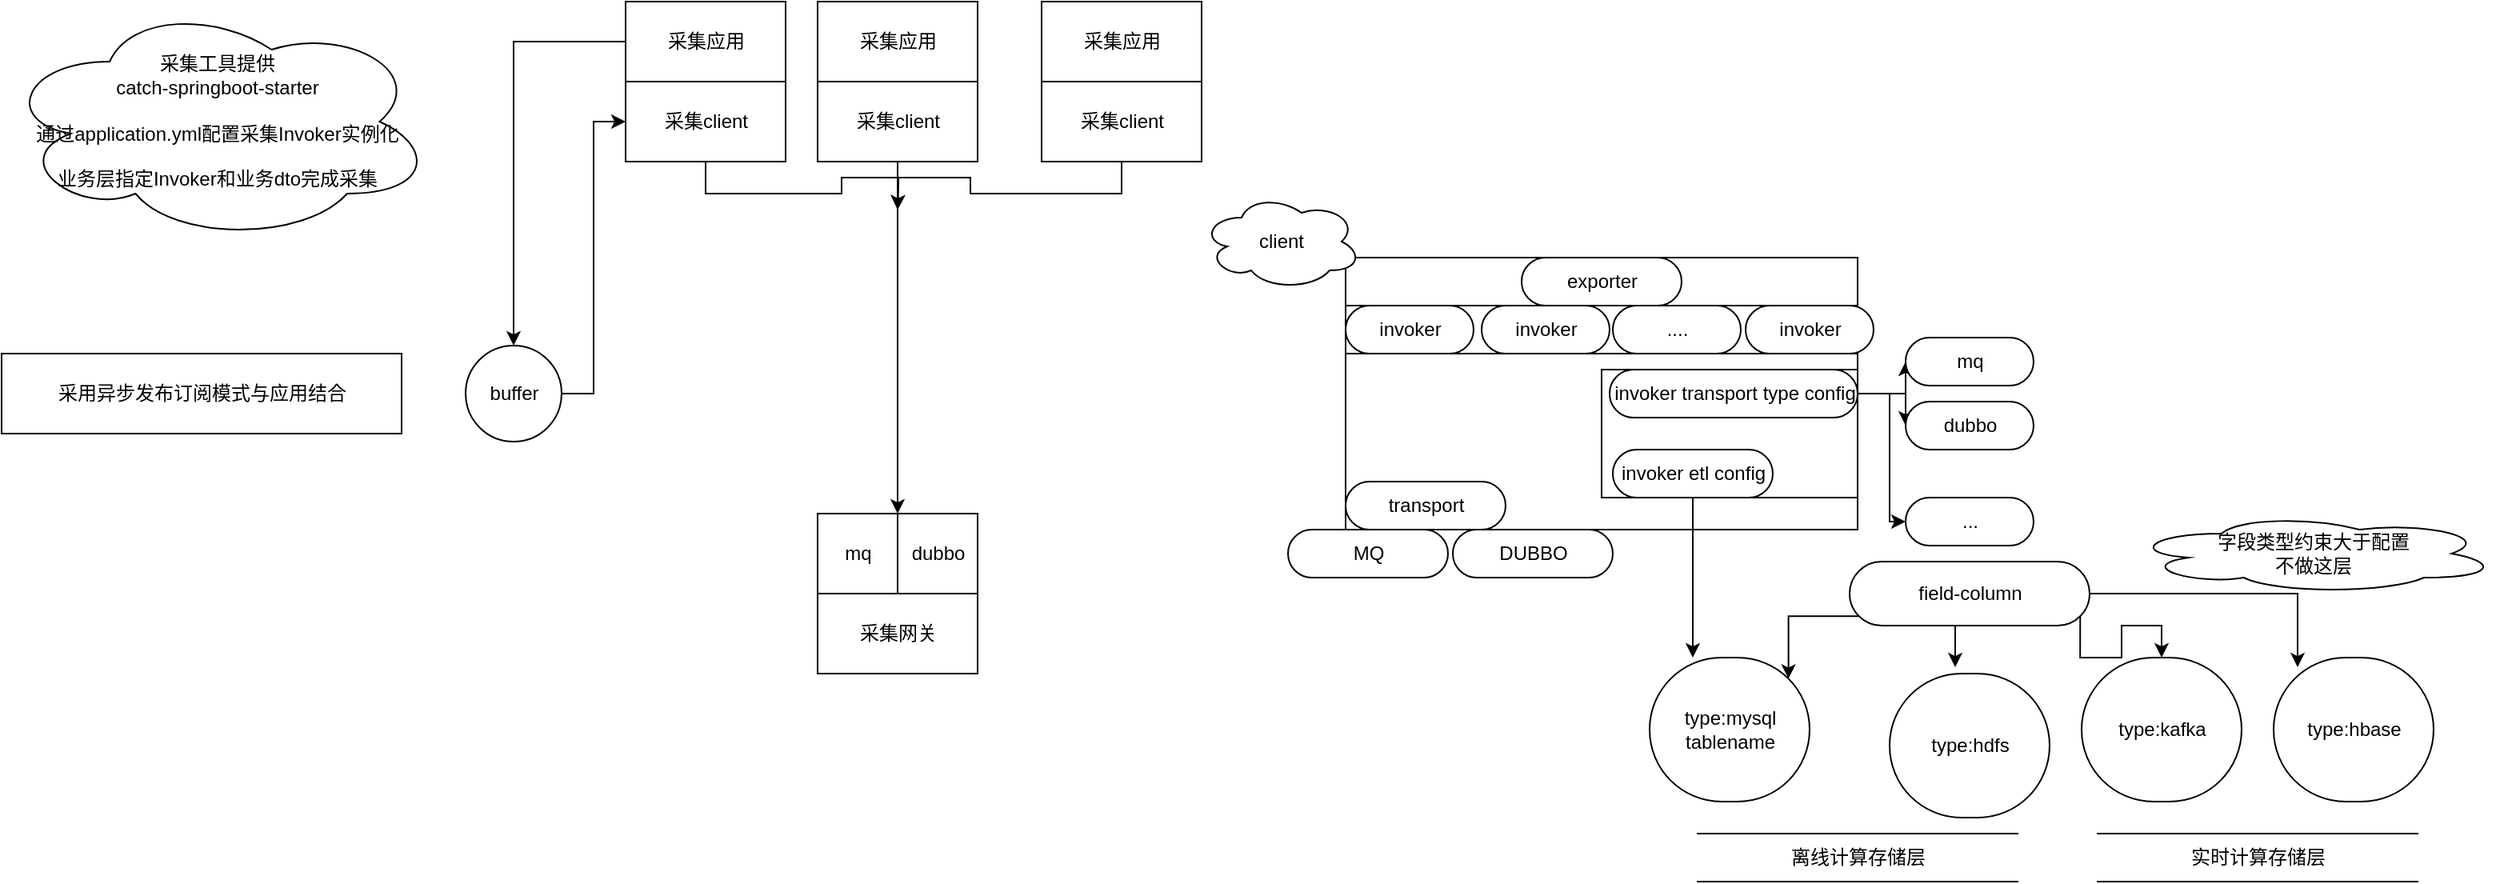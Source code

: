 <mxfile version="14.1.8" type="github">
  <diagram id="pvPzZ4vwgpOlM0rEqQq-" name="Page-1">
    <mxGraphModel dx="3199" dy="2279" grid="1" gridSize="10" guides="1" tooltips="1" connect="1" arrows="1" fold="1" page="1" pageScale="1" pageWidth="827" pageHeight="1169" math="0" shadow="0">
      <root>
        <mxCell id="0" />
        <mxCell id="1" parent="0" />
        <mxCell id="2XqTr8dZVmVOt3gJeMsM-8" value="" style="html=1;dashed=0;whitespace=wrap;" vertex="1" parent="1">
          <mxGeometry x="450" y="80" width="320" height="170" as="geometry" />
        </mxCell>
        <mxCell id="2XqTr8dZVmVOt3gJeMsM-24" value="" style="html=1;dashed=0;whitespace=wrap;" vertex="1" parent="1">
          <mxGeometry x="450" y="110" width="320" height="30" as="geometry" />
        </mxCell>
        <mxCell id="2XqTr8dZVmVOt3gJeMsM-23" value="" style="html=1;dashed=0;whitespace=wrap;" vertex="1" parent="1">
          <mxGeometry x="610" y="150" width="160" height="80" as="geometry" />
        </mxCell>
        <mxCell id="2XqTr8dZVmVOt3gJeMsM-6" style="edgeStyle=orthogonalEdgeStyle;rounded=0;orthogonalLoop=1;jettySize=auto;html=1;exitX=0.5;exitY=1;exitDx=0;exitDy=0;entryX=0;entryY=0;entryDx=0;entryDy=0;" edge="1" parent="1" source="2XqTr8dZVmVOt3gJeMsM-1" target="2XqTr8dZVmVOt3gJeMsM-5">
          <mxGeometry relative="1" as="geometry" />
        </mxCell>
        <mxCell id="2XqTr8dZVmVOt3gJeMsM-1" value="采集client" style="html=1;dashed=0;whitespace=wrap;" vertex="1" parent="1">
          <mxGeometry x="120" y="-30" width="100" height="50" as="geometry" />
        </mxCell>
        <mxCell id="2XqTr8dZVmVOt3gJeMsM-2" value="采集网关" style="html=1;dashed=0;whitespace=wrap;" vertex="1" parent="1">
          <mxGeometry x="120" y="290" width="100" height="50" as="geometry" />
        </mxCell>
        <mxCell id="2XqTr8dZVmVOt3gJeMsM-3" value="mq" style="html=1;dashed=0;whitespace=wrap;" vertex="1" parent="1">
          <mxGeometry x="120" y="240" width="50" height="50" as="geometry" />
        </mxCell>
        <mxCell id="2XqTr8dZVmVOt3gJeMsM-5" value="dubbo" style="html=1;dashed=0;whitespace=wrap;" vertex="1" parent="1">
          <mxGeometry x="170" y="240" width="50" height="50" as="geometry" />
        </mxCell>
        <mxCell id="2XqTr8dZVmVOt3gJeMsM-10" value="exporter" style="html=1;dashed=0;whitespace=wrap;shape=mxgraph.dfd.start" vertex="1" parent="1">
          <mxGeometry x="560" y="80" width="100" height="30" as="geometry" />
        </mxCell>
        <mxCell id="2XqTr8dZVmVOt3gJeMsM-13" value="client" style="shape=cloud;whiteSpace=wrap;html=1;" vertex="1" parent="1">
          <mxGeometry x="360" y="40" width="100" height="60" as="geometry" />
        </mxCell>
        <mxCell id="2XqTr8dZVmVOt3gJeMsM-14" value="invoker" style="html=1;dashed=0;whitespace=wrap;shape=mxgraph.dfd.start" vertex="1" parent="1">
          <mxGeometry x="450" y="110" width="80" height="30" as="geometry" />
        </mxCell>
        <mxCell id="2XqTr8dZVmVOt3gJeMsM-15" value="invoker" style="html=1;dashed=0;whitespace=wrap;shape=mxgraph.dfd.start" vertex="1" parent="1">
          <mxGeometry x="535" y="110" width="80" height="30" as="geometry" />
        </mxCell>
        <mxCell id="2XqTr8dZVmVOt3gJeMsM-16" value="...." style="html=1;dashed=0;whitespace=wrap;shape=mxgraph.dfd.start" vertex="1" parent="1">
          <mxGeometry x="617" y="110" width="80" height="30" as="geometry" />
        </mxCell>
        <mxCell id="2XqTr8dZVmVOt3gJeMsM-17" value="invoker" style="html=1;dashed=0;whitespace=wrap;shape=mxgraph.dfd.start" vertex="1" parent="1">
          <mxGeometry x="700" y="110" width="80" height="30" as="geometry" />
        </mxCell>
        <mxCell id="2XqTr8dZVmVOt3gJeMsM-26" style="edgeStyle=orthogonalEdgeStyle;rounded=0;orthogonalLoop=1;jettySize=auto;html=1;exitX=0.5;exitY=0.5;exitDx=0;exitDy=15;exitPerimeter=0;entryX=0.27;entryY=0;entryDx=0;entryDy=0;entryPerimeter=0;" edge="1" parent="1" source="2XqTr8dZVmVOt3gJeMsM-18" target="2XqTr8dZVmVOt3gJeMsM-25">
          <mxGeometry relative="1" as="geometry" />
        </mxCell>
        <mxCell id="2XqTr8dZVmVOt3gJeMsM-18" value="invoker etl config" style="html=1;dashed=0;whitespace=wrap;shape=mxgraph.dfd.start" vertex="1" parent="1">
          <mxGeometry x="617" y="200" width="100" height="30" as="geometry" />
        </mxCell>
        <mxCell id="2XqTr8dZVmVOt3gJeMsM-31" style="edgeStyle=orthogonalEdgeStyle;rounded=0;orthogonalLoop=1;jettySize=auto;html=1;exitX=1;exitY=0.5;exitDx=0;exitDy=0;exitPerimeter=0;entryX=0;entryY=0.5;entryDx=0;entryDy=0;entryPerimeter=0;" edge="1" parent="1" source="2XqTr8dZVmVOt3gJeMsM-19" target="2XqTr8dZVmVOt3gJeMsM-28">
          <mxGeometry relative="1" as="geometry" />
        </mxCell>
        <mxCell id="2XqTr8dZVmVOt3gJeMsM-32" style="edgeStyle=orthogonalEdgeStyle;rounded=0;orthogonalLoop=1;jettySize=auto;html=1;exitX=1;exitY=0.5;exitDx=0;exitDy=0;exitPerimeter=0;entryX=0;entryY=0.5;entryDx=0;entryDy=0;entryPerimeter=0;" edge="1" parent="1" source="2XqTr8dZVmVOt3gJeMsM-19" target="2XqTr8dZVmVOt3gJeMsM-29">
          <mxGeometry relative="1" as="geometry" />
        </mxCell>
        <mxCell id="2XqTr8dZVmVOt3gJeMsM-33" style="edgeStyle=orthogonalEdgeStyle;rounded=0;orthogonalLoop=1;jettySize=auto;html=1;exitX=1;exitY=0.5;exitDx=0;exitDy=0;exitPerimeter=0;entryX=0;entryY=0.5;entryDx=0;entryDy=0;entryPerimeter=0;" edge="1" parent="1" source="2XqTr8dZVmVOt3gJeMsM-19" target="2XqTr8dZVmVOt3gJeMsM-30">
          <mxGeometry relative="1" as="geometry">
            <Array as="points">
              <mxPoint x="790" y="165" />
              <mxPoint x="790" y="245" />
            </Array>
          </mxGeometry>
        </mxCell>
        <mxCell id="2XqTr8dZVmVOt3gJeMsM-19" value="invoker transport type config" style="html=1;dashed=0;whitespace=wrap;shape=mxgraph.dfd.start" vertex="1" parent="1">
          <mxGeometry x="615" y="150" width="155" height="30" as="geometry" />
        </mxCell>
        <mxCell id="2XqTr8dZVmVOt3gJeMsM-20" value="transport" style="html=1;dashed=0;whitespace=wrap;shape=mxgraph.dfd.start" vertex="1" parent="1">
          <mxGeometry x="450" y="220" width="100" height="30" as="geometry" />
        </mxCell>
        <mxCell id="2XqTr8dZVmVOt3gJeMsM-21" value="MQ" style="html=1;dashed=0;whitespace=wrap;shape=mxgraph.dfd.start" vertex="1" parent="1">
          <mxGeometry x="414" y="250" width="100" height="30" as="geometry" />
        </mxCell>
        <mxCell id="2XqTr8dZVmVOt3gJeMsM-22" value="DUBBO" style="html=1;dashed=0;whitespace=wrap;shape=mxgraph.dfd.start" vertex="1" parent="1">
          <mxGeometry x="517" y="250" width="100" height="30" as="geometry" />
        </mxCell>
        <mxCell id="2XqTr8dZVmVOt3gJeMsM-25" value="type:mysql&lt;br&gt;tablename" style="html=1;dashed=0;whitespace=wrap;shape=mxgraph.dfd.start" vertex="1" parent="1">
          <mxGeometry x="640" y="330" width="100" height="90" as="geometry" />
        </mxCell>
        <mxCell id="2XqTr8dZVmVOt3gJeMsM-40" style="edgeStyle=orthogonalEdgeStyle;rounded=0;orthogonalLoop=1;jettySize=auto;html=1;exitX=0;exitY=0;exitDx=5.86;exitDy=34.14;exitPerimeter=0;entryX=0;entryY=0;entryDx=86.815;entryDy=13.185;entryPerimeter=0;" edge="1" parent="1" source="2XqTr8dZVmVOt3gJeMsM-27" target="2XqTr8dZVmVOt3gJeMsM-25">
          <mxGeometry relative="1" as="geometry" />
        </mxCell>
        <mxCell id="2XqTr8dZVmVOt3gJeMsM-41" style="edgeStyle=orthogonalEdgeStyle;rounded=0;orthogonalLoop=1;jettySize=auto;html=1;exitX=0.5;exitY=0.5;exitDx=0;exitDy=20;exitPerimeter=0;entryX=0.41;entryY=-0.044;entryDx=0;entryDy=0;entryPerimeter=0;" edge="1" parent="1" source="2XqTr8dZVmVOt3gJeMsM-27" target="2XqTr8dZVmVOt3gJeMsM-39">
          <mxGeometry relative="1" as="geometry" />
        </mxCell>
        <mxCell id="2XqTr8dZVmVOt3gJeMsM-42" style="edgeStyle=orthogonalEdgeStyle;rounded=0;orthogonalLoop=1;jettySize=auto;html=1;exitX=1;exitY=0.5;exitDx=0;exitDy=0;exitPerimeter=0;entryX=0.15;entryY=0.067;entryDx=0;entryDy=0;entryPerimeter=0;" edge="1" parent="1" source="2XqTr8dZVmVOt3gJeMsM-27" target="2XqTr8dZVmVOt3gJeMsM-35">
          <mxGeometry relative="1" as="geometry" />
        </mxCell>
        <mxCell id="2XqTr8dZVmVOt3gJeMsM-43" style="edgeStyle=orthogonalEdgeStyle;rounded=0;orthogonalLoop=1;jettySize=auto;html=1;exitX=0;exitY=0;exitDx=144.14;exitDy=34.14;exitPerimeter=0;" edge="1" parent="1" source="2XqTr8dZVmVOt3gJeMsM-27" target="2XqTr8dZVmVOt3gJeMsM-34">
          <mxGeometry relative="1" as="geometry" />
        </mxCell>
        <mxCell id="2XqTr8dZVmVOt3gJeMsM-27" value="field-column" style="html=1;dashed=0;whitespace=wrap;shape=mxgraph.dfd.start" vertex="1" parent="1">
          <mxGeometry x="765" y="270" width="150" height="40" as="geometry" />
        </mxCell>
        <mxCell id="2XqTr8dZVmVOt3gJeMsM-28" value="mq" style="html=1;dashed=0;whitespace=wrap;shape=mxgraph.dfd.start" vertex="1" parent="1">
          <mxGeometry x="800" y="130" width="80" height="30" as="geometry" />
        </mxCell>
        <mxCell id="2XqTr8dZVmVOt3gJeMsM-29" value="dubbo" style="html=1;dashed=0;whitespace=wrap;shape=mxgraph.dfd.start" vertex="1" parent="1">
          <mxGeometry x="800" y="170" width="80" height="30" as="geometry" />
        </mxCell>
        <mxCell id="2XqTr8dZVmVOt3gJeMsM-30" value="..." style="html=1;dashed=0;whitespace=wrap;shape=mxgraph.dfd.start" vertex="1" parent="1">
          <mxGeometry x="800" y="230" width="80" height="30" as="geometry" />
        </mxCell>
        <mxCell id="2XqTr8dZVmVOt3gJeMsM-34" value="type:kafka&lt;br&gt;" style="html=1;dashed=0;whitespace=wrap;shape=mxgraph.dfd.start" vertex="1" parent="1">
          <mxGeometry x="910" y="330" width="100" height="90" as="geometry" />
        </mxCell>
        <mxCell id="2XqTr8dZVmVOt3gJeMsM-35" value="type:hbase" style="html=1;dashed=0;whitespace=wrap;shape=mxgraph.dfd.start" vertex="1" parent="1">
          <mxGeometry x="1030" y="330" width="100" height="90" as="geometry" />
        </mxCell>
        <mxCell id="2XqTr8dZVmVOt3gJeMsM-37" value="离线计算存储层" style="html=1;dashed=0;whitespace=wrap;shape=partialRectangle;right=0;left=0;" vertex="1" parent="1">
          <mxGeometry x="670" y="440" width="200" height="30" as="geometry" />
        </mxCell>
        <mxCell id="2XqTr8dZVmVOt3gJeMsM-38" value="实时计算存储层" style="html=1;dashed=0;whitespace=wrap;shape=partialRectangle;right=0;left=0;" vertex="1" parent="1">
          <mxGeometry x="920" y="440" width="200" height="30" as="geometry" />
        </mxCell>
        <mxCell id="2XqTr8dZVmVOt3gJeMsM-39" value="type:hdfs" style="html=1;dashed=0;whitespace=wrap;shape=mxgraph.dfd.start" vertex="1" parent="1">
          <mxGeometry x="790" y="340" width="100" height="90" as="geometry" />
        </mxCell>
        <mxCell id="2XqTr8dZVmVOt3gJeMsM-44" value="字段类型约束大于配置&lt;br&gt;不做这层" style="shape=cloud;whiteSpace=wrap;html=1;" vertex="1" parent="1">
          <mxGeometry x="940" y="240" width="230" height="50" as="geometry" />
        </mxCell>
        <mxCell id="2XqTr8dZVmVOt3gJeMsM-45" value="采集应用" style="html=1;dashed=0;whitespace=wrap;" vertex="1" parent="1">
          <mxGeometry x="120" y="-80" width="100" height="50" as="geometry" />
        </mxCell>
        <mxCell id="2XqTr8dZVmVOt3gJeMsM-46" value="采集应用" style="html=1;dashed=0;whitespace=wrap;" vertex="1" parent="1">
          <mxGeometry x="260" y="-80" width="100" height="50" as="geometry" />
        </mxCell>
        <mxCell id="2XqTr8dZVmVOt3gJeMsM-57" style="edgeStyle=orthogonalEdgeStyle;rounded=0;orthogonalLoop=1;jettySize=auto;html=1;exitX=0;exitY=0.5;exitDx=0;exitDy=0;entryX=0.5;entryY=0;entryDx=0;entryDy=0;" edge="1" parent="1" source="2XqTr8dZVmVOt3gJeMsM-47" target="2XqTr8dZVmVOt3gJeMsM-56">
          <mxGeometry relative="1" as="geometry" />
        </mxCell>
        <mxCell id="2XqTr8dZVmVOt3gJeMsM-47" value="采集应用" style="html=1;dashed=0;whitespace=wrap;" vertex="1" parent="1">
          <mxGeometry y="-80" width="100" height="50" as="geometry" />
        </mxCell>
        <mxCell id="2XqTr8dZVmVOt3gJeMsM-51" style="edgeStyle=orthogonalEdgeStyle;rounded=0;orthogonalLoop=1;jettySize=auto;html=1;exitX=0.5;exitY=1;exitDx=0;exitDy=0;" edge="1" parent="1" source="2XqTr8dZVmVOt3gJeMsM-48">
          <mxGeometry relative="1" as="geometry">
            <mxPoint x="170" y="50" as="targetPoint" />
          </mxGeometry>
        </mxCell>
        <mxCell id="2XqTr8dZVmVOt3gJeMsM-48" value="采集client" style="html=1;dashed=0;whitespace=wrap;" vertex="1" parent="1">
          <mxGeometry x="260" y="-30" width="100" height="50" as="geometry" />
        </mxCell>
        <mxCell id="2XqTr8dZVmVOt3gJeMsM-50" style="edgeStyle=orthogonalEdgeStyle;rounded=0;orthogonalLoop=1;jettySize=auto;html=1;exitX=0.5;exitY=1;exitDx=0;exitDy=0;" edge="1" parent="1" source="2XqTr8dZVmVOt3gJeMsM-49">
          <mxGeometry relative="1" as="geometry">
            <mxPoint x="170" y="50" as="targetPoint" />
          </mxGeometry>
        </mxCell>
        <mxCell id="2XqTr8dZVmVOt3gJeMsM-49" value="采集client" style="html=1;dashed=0;whitespace=wrap;" vertex="1" parent="1">
          <mxGeometry y="-30" width="100" height="50" as="geometry" />
        </mxCell>
        <mxCell id="2XqTr8dZVmVOt3gJeMsM-54" value="采集工具提供&lt;br&gt;catch-springboot-starter&lt;br&gt;&lt;br&gt;通过application.yml配置采集Invoker实例化&lt;br&gt;&lt;br&gt;业务层指定Invoker和业务dto完成采集" style="shape=cloud;whiteSpace=wrap;html=1;" vertex="1" parent="1">
          <mxGeometry x="-390" y="-80" width="270" height="150" as="geometry" />
        </mxCell>
        <mxCell id="2XqTr8dZVmVOt3gJeMsM-55" value="采用异步发布订阅模式与应用结合" style="html=1;dashed=0;whitespace=wrap;" vertex="1" parent="1">
          <mxGeometry x="-390" y="140" width="250" height="50" as="geometry" />
        </mxCell>
        <mxCell id="2XqTr8dZVmVOt3gJeMsM-58" style="edgeStyle=orthogonalEdgeStyle;rounded=0;orthogonalLoop=1;jettySize=auto;html=1;exitX=1;exitY=0.5;exitDx=0;exitDy=0;entryX=0;entryY=0.5;entryDx=0;entryDy=0;" edge="1" parent="1" source="2XqTr8dZVmVOt3gJeMsM-56" target="2XqTr8dZVmVOt3gJeMsM-49">
          <mxGeometry relative="1" as="geometry" />
        </mxCell>
        <mxCell id="2XqTr8dZVmVOt3gJeMsM-56" value="buffer" style="shape=ellipse;html=1;dashed=0;whitespace=wrap;aspect=fixed;perimeter=ellipsePerimeter;" vertex="1" parent="1">
          <mxGeometry x="-100" y="135" width="60" height="60" as="geometry" />
        </mxCell>
      </root>
    </mxGraphModel>
  </diagram>
</mxfile>
